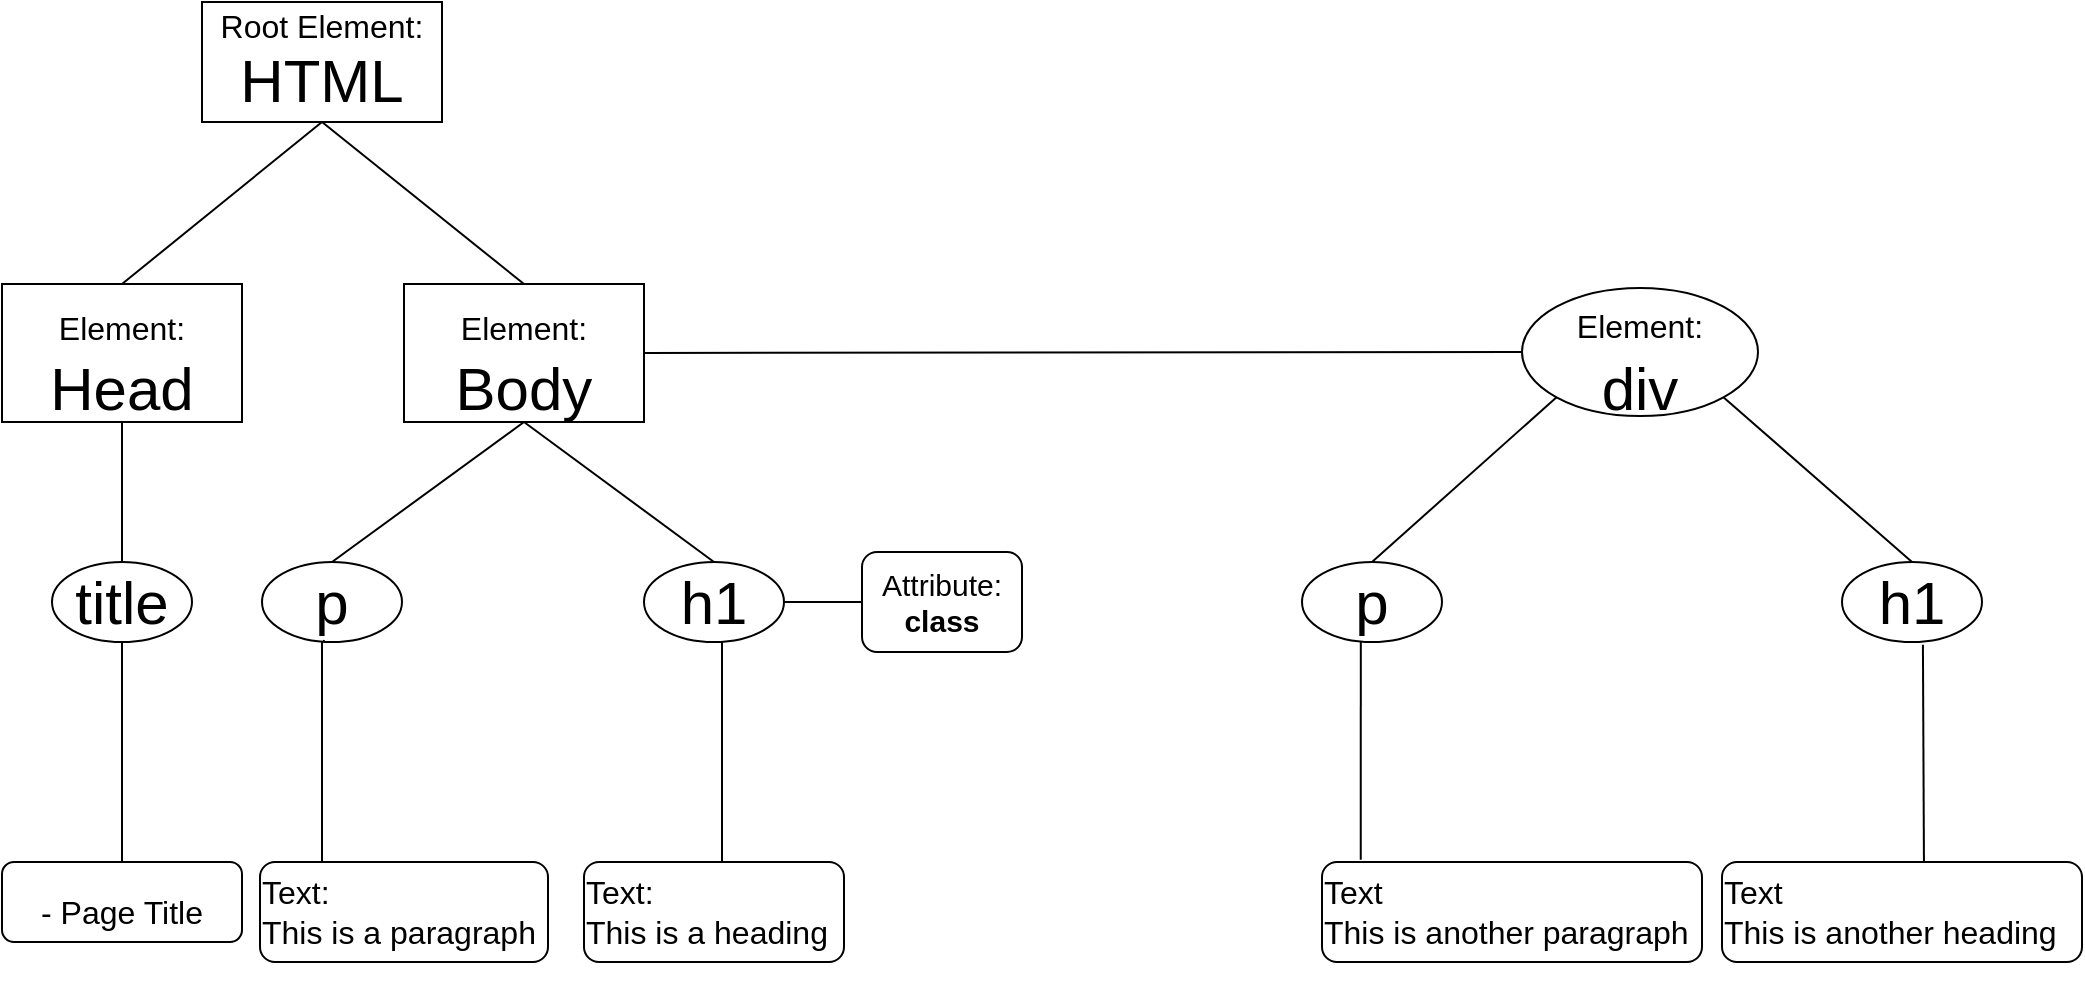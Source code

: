 <mxfile version="11.3.1" type="device" pages="1"><diagram id="uRZyp8ZDfMZbRiorQN07" name="Page-1"><mxGraphModel dx="1408" dy="780" grid="1" gridSize="10" guides="1" tooltips="1" connect="1" arrows="1" fold="1" page="1" pageScale="1" pageWidth="1169" pageHeight="827" math="0" shadow="0"><root><mxCell id="0"/><mxCell id="1" parent="0"/><mxCell id="KAymUwn1xT-pmyWx5h3f-1" value="&lt;font&gt;&lt;font style=&quot;font-size: 16px&quot;&gt;Root Element:&lt;/font&gt;&lt;br&gt;&lt;span style=&quot;font-size: 30px&quot;&gt;HTML&lt;/span&gt;&lt;/font&gt;" style="rounded=0;whiteSpace=wrap;html=1;" parent="1" vertex="1"><mxGeometry x="140" y="20" width="120" height="60" as="geometry"/></mxCell><mxCell id="KAymUwn1xT-pmyWx5h3f-2" value="&lt;p style=&quot;line-height: 0%&quot;&gt;&lt;span&gt;&lt;font style=&quot;font-size: 16px&quot;&gt;Element:&lt;/font&gt;&lt;/span&gt;&lt;/p&gt;&lt;p style=&quot;line-height: 0%&quot;&gt;&lt;span&gt;Head&lt;/span&gt;&lt;br&gt;&lt;/p&gt;" style="rounded=0;whiteSpace=wrap;html=1;fontSize=30;align=center;" parent="1" vertex="1"><mxGeometry x="40" y="161" width="120" height="69" as="geometry"/></mxCell><mxCell id="KAymUwn1xT-pmyWx5h3f-3" value="&lt;p style=&quot;line-height: 0%&quot;&gt;&lt;span&gt;&lt;span style=&quot;font-size: 16px&quot;&gt;Element:&lt;/span&gt;&lt;/span&gt;&lt;/p&gt;&lt;p style=&quot;line-height: 0%&quot;&gt;&lt;span&gt;Body&lt;/span&gt;&lt;br&gt;&lt;/p&gt;" style="rounded=0;whiteSpace=wrap;html=1;fontSize=30;" parent="1" vertex="1"><mxGeometry x="241" y="161" width="120" height="69" as="geometry"/></mxCell><mxCell id="KAymUwn1xT-pmyWx5h3f-6" value="" style="endArrow=none;html=1;exitX=0.5;exitY=0;exitDx=0;exitDy=0;entryX=0.5;entryY=1;entryDx=0;entryDy=0;" parent="1" target="KAymUwn1xT-pmyWx5h3f-1" edge="1"><mxGeometry width="50" height="50" relative="1" as="geometry"><mxPoint x="100" y="161" as="sourcePoint"/><mxPoint x="340" y="120" as="targetPoint"/></mxGeometry></mxCell><mxCell id="KAymUwn1xT-pmyWx5h3f-7" value="" style="endArrow=none;html=1;exitX=0.5;exitY=0;exitDx=0;exitDy=0;entryX=0.5;entryY=1;entryDx=0;entryDy=0;" parent="1" source="KAymUwn1xT-pmyWx5h3f-3" target="KAymUwn1xT-pmyWx5h3f-1" edge="1"><mxGeometry width="50" height="50" relative="1" as="geometry"><mxPoint x="270" y="170" as="sourcePoint"/><mxPoint x="350" y="130" as="targetPoint"/></mxGeometry></mxCell><mxCell id="KAymUwn1xT-pmyWx5h3f-12" value="p" style="ellipse;whiteSpace=wrap;html=1;fontSize=30;" parent="1" vertex="1"><mxGeometry x="170" y="300" width="70" height="40" as="geometry"/></mxCell><mxCell id="KAymUwn1xT-pmyWx5h3f-13" value="h1" style="ellipse;whiteSpace=wrap;html=1;fontSize=30;" parent="1" vertex="1"><mxGeometry x="361" y="300" width="70" height="40" as="geometry"/></mxCell><mxCell id="KAymUwn1xT-pmyWx5h3f-14" value="" style="endArrow=none;html=1;fontSize=30;entryX=0.5;entryY=1;entryDx=0;entryDy=0;exitX=0.5;exitY=0;exitDx=0;exitDy=0;" parent="1" source="KAymUwn1xT-pmyWx5h3f-12" target="KAymUwn1xT-pmyWx5h3f-3" edge="1"><mxGeometry width="50" height="50" relative="1" as="geometry"><mxPoint x="361" y="239" as="sourcePoint"/><mxPoint x="420" y="220" as="targetPoint"/></mxGeometry></mxCell><mxCell id="KAymUwn1xT-pmyWx5h3f-15" value="" style="endArrow=none;html=1;fontSize=30;exitX=0.5;exitY=0;exitDx=0;exitDy=0;entryX=0.5;entryY=1;entryDx=0;entryDy=0;" parent="1" source="KAymUwn1xT-pmyWx5h3f-13" target="KAymUwn1xT-pmyWx5h3f-3" edge="1"><mxGeometry width="50" height="50" relative="1" as="geometry"><mxPoint x="400" y="310" as="sourcePoint"/><mxPoint x="300" y="200" as="targetPoint"/></mxGeometry></mxCell><mxCell id="KAymUwn1xT-pmyWx5h3f-24" value="title" style="ellipse;whiteSpace=wrap;html=1;fontSize=30;" parent="1" vertex="1"><mxGeometry x="65" y="300" width="70" height="40" as="geometry"/></mxCell><mxCell id="KAymUwn1xT-pmyWx5h3f-25" value="" style="endArrow=none;html=1;fontSize=30;exitX=0.5;exitY=0;exitDx=0;exitDy=0;entryX=0.5;entryY=1;entryDx=0;entryDy=0;" parent="1" source="KAymUwn1xT-pmyWx5h3f-24" target="KAymUwn1xT-pmyWx5h3f-2" edge="1"><mxGeometry width="50" height="50" relative="1" as="geometry"><mxPoint x="375" y="250" as="sourcePoint"/><mxPoint x="280" y="210" as="targetPoint"/></mxGeometry></mxCell><mxCell id="KAymUwn1xT-pmyWx5h3f-26" value="&lt;font style=&quot;font-size: 16px&quot;&gt;- Page Title&lt;/font&gt;" style="rounded=1;whiteSpace=wrap;html=1;fontSize=30;align=center;spacingTop=0;spacing=0;" parent="1" vertex="1"><mxGeometry x="40" y="450" width="120" height="40" as="geometry"/></mxCell><mxCell id="KAymUwn1xT-pmyWx5h3f-28" value="" style="endArrow=none;html=1;fontSize=30;exitX=0.5;exitY=0;exitDx=0;exitDy=0;entryX=0.5;entryY=1;entryDx=0;entryDy=0;" parent="1" source="KAymUwn1xT-pmyWx5h3f-26" target="KAymUwn1xT-pmyWx5h3f-24" edge="1"><mxGeometry width="50" height="50" relative="1" as="geometry"><mxPoint x="210" y="330" as="sourcePoint"/><mxPoint x="260" y="280" as="targetPoint"/></mxGeometry></mxCell><mxCell id="KAymUwn1xT-pmyWx5h3f-35" value="" style="endArrow=none;html=1;fontSize=30;entryX=0.44;entryY=1.001;entryDx=0;entryDy=0;entryPerimeter=0;" parent="1" target="KAymUwn1xT-pmyWx5h3f-12" edge="1"><mxGeometry width="50" height="50" relative="1" as="geometry"><mxPoint x="201" y="339" as="sourcePoint"/><mxPoint x="244" y="283" as="targetPoint"/></mxGeometry></mxCell><mxCell id="KAymUwn1xT-pmyWx5h3f-36" value="" style="endArrow=none;html=1;fontSize=30;exitX=1;exitY=0.5;exitDx=0;exitDy=0;entryX=0;entryY=0.5;entryDx=0;entryDy=0;" parent="1" source="KAymUwn1xT-pmyWx5h3f-3" target="KAymUwn1xT-pmyWx5h3f-37" edge="1"><mxGeometry width="50" height="50" relative="1" as="geometry"><mxPoint x="690" y="219" as="sourcePoint"/><mxPoint x="640" y="194" as="targetPoint"/></mxGeometry></mxCell><mxCell id="KAymUwn1xT-pmyWx5h3f-37" value="&lt;font style=&quot;font-size: 16px&quot;&gt;Element:&lt;/font&gt;&lt;br&gt;div" style="ellipse;whiteSpace=wrap;html=1;fontSize=30;" parent="1" vertex="1"><mxGeometry x="800" y="163" width="118" height="64" as="geometry"/></mxCell><mxCell id="KAymUwn1xT-pmyWx5h3f-38" value="p" style="ellipse;whiteSpace=wrap;html=1;fontSize=30;" parent="1" vertex="1"><mxGeometry x="690" y="300" width="70" height="40" as="geometry"/></mxCell><mxCell id="KAymUwn1xT-pmyWx5h3f-39" value="h1" style="ellipse;whiteSpace=wrap;html=1;fontSize=30;" parent="1" vertex="1"><mxGeometry x="960" y="300" width="70" height="40" as="geometry"/></mxCell><mxCell id="KAymUwn1xT-pmyWx5h3f-40" value="" style="endArrow=none;html=1;fontSize=30;entryX=1;entryY=1;entryDx=0;entryDy=0;exitX=0.5;exitY=0;exitDx=0;exitDy=0;" parent="1" source="KAymUwn1xT-pmyWx5h3f-39" target="KAymUwn1xT-pmyWx5h3f-37" edge="1"><mxGeometry width="50" height="50" relative="1" as="geometry"><mxPoint x="720" y="250" as="sourcePoint"/><mxPoint x="740" y="201" as="targetPoint"/></mxGeometry></mxCell><mxCell id="KAymUwn1xT-pmyWx5h3f-41" value="" style="endArrow=none;html=1;fontSize=30;entryX=0;entryY=1;entryDx=0;entryDy=0;exitX=0.5;exitY=0;exitDx=0;exitDy=0;" parent="1" source="KAymUwn1xT-pmyWx5h3f-38" target="KAymUwn1xT-pmyWx5h3f-37" edge="1"><mxGeometry width="50" height="50" relative="1" as="geometry"><mxPoint x="760" y="222" as="sourcePoint"/><mxPoint x="739.749" y="180.142" as="targetPoint"/></mxGeometry></mxCell><mxCell id="KAymUwn1xT-pmyWx5h3f-47" value="" style="endArrow=none;html=1;fontSize=30;entryX=0.42;entryY=1;entryDx=0;entryDy=0;exitX=0.102;exitY=-0.022;exitDx=0;exitDy=0;exitPerimeter=0;entryPerimeter=0;" parent="1" source="LXnap71uqeKbF761DOr8-21" target="KAymUwn1xT-pmyWx5h3f-38" edge="1"><mxGeometry width="50" height="50" relative="1" as="geometry"><mxPoint x="555" y="400" as="sourcePoint"/><mxPoint x="385" y="304" as="targetPoint"/></mxGeometry></mxCell><mxCell id="KAymUwn1xT-pmyWx5h3f-48" value="" style="endArrow=none;html=1;fontSize=30;exitX=0.561;exitY=0.028;exitDx=0;exitDy=0;exitPerimeter=0;entryX=0.578;entryY=1.033;entryDx=0;entryDy=0;entryPerimeter=0;" parent="1" source="LXnap71uqeKbF761DOr8-13" target="KAymUwn1xT-pmyWx5h3f-39" edge="1"><mxGeometry width="50" height="50" relative="1" as="geometry"><mxPoint x="734" y="398" as="sourcePoint"/><mxPoint x="1004" y="341" as="targetPoint"/><Array as="points"/></mxGeometry></mxCell><mxCell id="LXnap71uqeKbF761DOr8-13" value="&lt;p style=&quot;line-height: 70% ; font-size: 16px&quot;&gt;&lt;font style=&quot;font-size: 16px ; line-height: 120%&quot;&gt; Text &lt;br&gt;This is another heading&lt;/font&gt;&lt;/p&gt;" style="rounded=1;html=1;fontSize=30;align=left;spacing=1;verticalAlign=middle;horizontal=1;spacingTop=0;whiteSpace=wrap;" parent="1" vertex="1"><mxGeometry x="900" y="450" width="180" height="50" as="geometry"/></mxCell><mxCell id="LXnap71uqeKbF761DOr8-21" value="&lt;p style=&quot;line-height: 70% ; font-size: 16px&quot;&gt;&lt;font style=&quot;font-size: 16px ; line-height: 120%&quot;&gt; Text &lt;br&gt;This is another paragraph&lt;/font&gt;&lt;/p&gt;" style="rounded=1;html=1;fontSize=30;align=left;spacing=1;verticalAlign=middle;horizontal=1;spacingTop=0;whiteSpace=wrap;" parent="1" vertex="1"><mxGeometry x="700" y="450" width="190" height="50" as="geometry"/></mxCell><mxCell id="LXnap71uqeKbF761DOr8-22" value="&lt;p style=&quot;line-height: 70% ; font-size: 16px&quot;&gt;&lt;font style=&quot;font-size: 16px ; line-height: 120%&quot;&gt; Text:&amp;nbsp;&lt;br style=&quot;font-size: 16px&quot;&gt;This is a paragraph&lt;/font&gt;&lt;/p&gt;" style="rounded=1;html=1;fontSize=16;align=left;spacing=1;verticalAlign=middle;horizontal=1;spacingTop=0;whiteSpace=wrap;" parent="1" vertex="1"><mxGeometry x="169" y="450" width="144" height="50" as="geometry"/></mxCell><mxCell id="LXnap71uqeKbF761DOr8-23" value="&lt;p style=&quot;line-height: 70% ; font-size: 16px&quot;&gt;&lt;font style=&quot;font-size: 16px ; line-height: 120%&quot;&gt; Text:&amp;nbsp;&lt;br&gt;This is a heading&lt;/font&gt;&lt;/p&gt;" style="rounded=1;html=1;fontSize=30;align=left;spacing=1;verticalAlign=middle;horizontal=1;spacingTop=0;whiteSpace=wrap;" parent="1" vertex="1"><mxGeometry x="331" y="450" width="130" height="50" as="geometry"/></mxCell><mxCell id="4LQQijDe33oL8wibk2mH-1" value="" style="endArrow=none;html=1;" parent="1" edge="1"><mxGeometry width="50" height="50" relative="1" as="geometry"><mxPoint x="400" y="450" as="sourcePoint"/><mxPoint x="400" y="340" as="targetPoint"/></mxGeometry></mxCell><mxCell id="pP6qPp07ccLxGs5WLauC-1" value="" style="endArrow=none;html=1;fontSize=30;exitX=0.5;exitY=0;exitDx=0;exitDy=0;entryX=0.5;entryY=1;entryDx=0;entryDy=0;" edge="1" parent="1"><mxGeometry width="50" height="50" relative="1" as="geometry"><mxPoint x="200" y="450" as="sourcePoint"/><mxPoint x="200" y="340" as="targetPoint"/></mxGeometry></mxCell><mxCell id="pP6qPp07ccLxGs5WLauC-2" value="&lt;font style=&quot;font-size: 15px&quot;&gt;Attribute:&lt;br&gt;&lt;b&gt;class&lt;/b&gt;&lt;/font&gt;" style="rounded=1;whiteSpace=wrap;html=1;" vertex="1" parent="1"><mxGeometry x="470" y="295" width="80" height="50" as="geometry"/></mxCell><mxCell id="pP6qPp07ccLxGs5WLauC-4" value="" style="endArrow=none;html=1;exitX=1;exitY=0.5;exitDx=0;exitDy=0;entryX=0;entryY=0.5;entryDx=0;entryDy=0;" edge="1" parent="1" source="KAymUwn1xT-pmyWx5h3f-13" target="pP6qPp07ccLxGs5WLauC-2"><mxGeometry width="50" height="50" relative="1" as="geometry"><mxPoint x="420" y="345" as="sourcePoint"/><mxPoint x="470" y="295" as="targetPoint"/></mxGeometry></mxCell></root></mxGraphModel></diagram></mxfile>